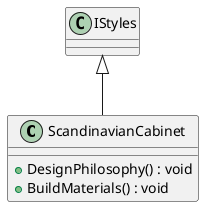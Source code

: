 @startuml
class ScandinavianCabinet {
    + DesignPhilosophy() : void
    + BuildMaterials() : void
}
IStyles <|-- ScandinavianCabinet
@enduml
